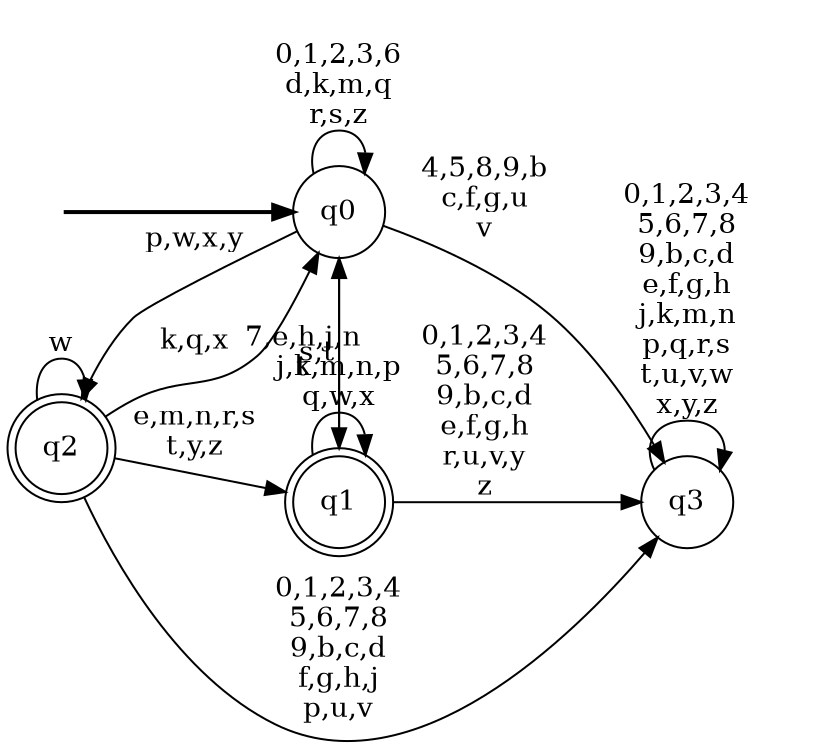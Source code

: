 digraph BlueStar {
__start0 [style = invis, shape = none, label = "", width = 0, height = 0];

rankdir=LR;
size="8,5";

s0 [style="filled", color="black", fillcolor="white" shape="circle", label="q0"];
s1 [style="rounded,filled", color="black", fillcolor="white" shape="doublecircle", label="q1"];
s2 [style="rounded,filled", color="black", fillcolor="white" shape="doublecircle", label="q2"];
s3 [style="filled", color="black", fillcolor="white" shape="circle", label="q3"];
subgraph cluster_main { 
	graph [pad=".75", ranksep="0.15", nodesep="0.15"];
	 style=invis; 
	__start0 -> s0 [penwidth=2];
}
s0 -> s0 [label="0,1,2,3,6\nd,k,m,q\nr,s,z"];
s0 -> s1 [label="7,e,h,j,n\nt"];
s0 -> s2 [label="p,w,x,y"];
s0 -> s3 [label="4,5,8,9,b\nc,f,g,u\nv"];
s1 -> s0 [label="s,t"];
s1 -> s1 [label="j,k,m,n,p\nq,w,x"];
s1 -> s3 [label="0,1,2,3,4\n5,6,7,8\n9,b,c,d\ne,f,g,h\nr,u,v,y\nz"];
s2 -> s0 [label="k,q,x"];
s2 -> s1 [label="e,m,n,r,s\nt,y,z"];
s2 -> s2 [label="w"];
s2 -> s3 [label="0,1,2,3,4\n5,6,7,8\n9,b,c,d\nf,g,h,j\np,u,v"];
s3 -> s3 [label="0,1,2,3,4\n5,6,7,8\n9,b,c,d\ne,f,g,h\nj,k,m,n\np,q,r,s\nt,u,v,w\nx,y,z"];

}